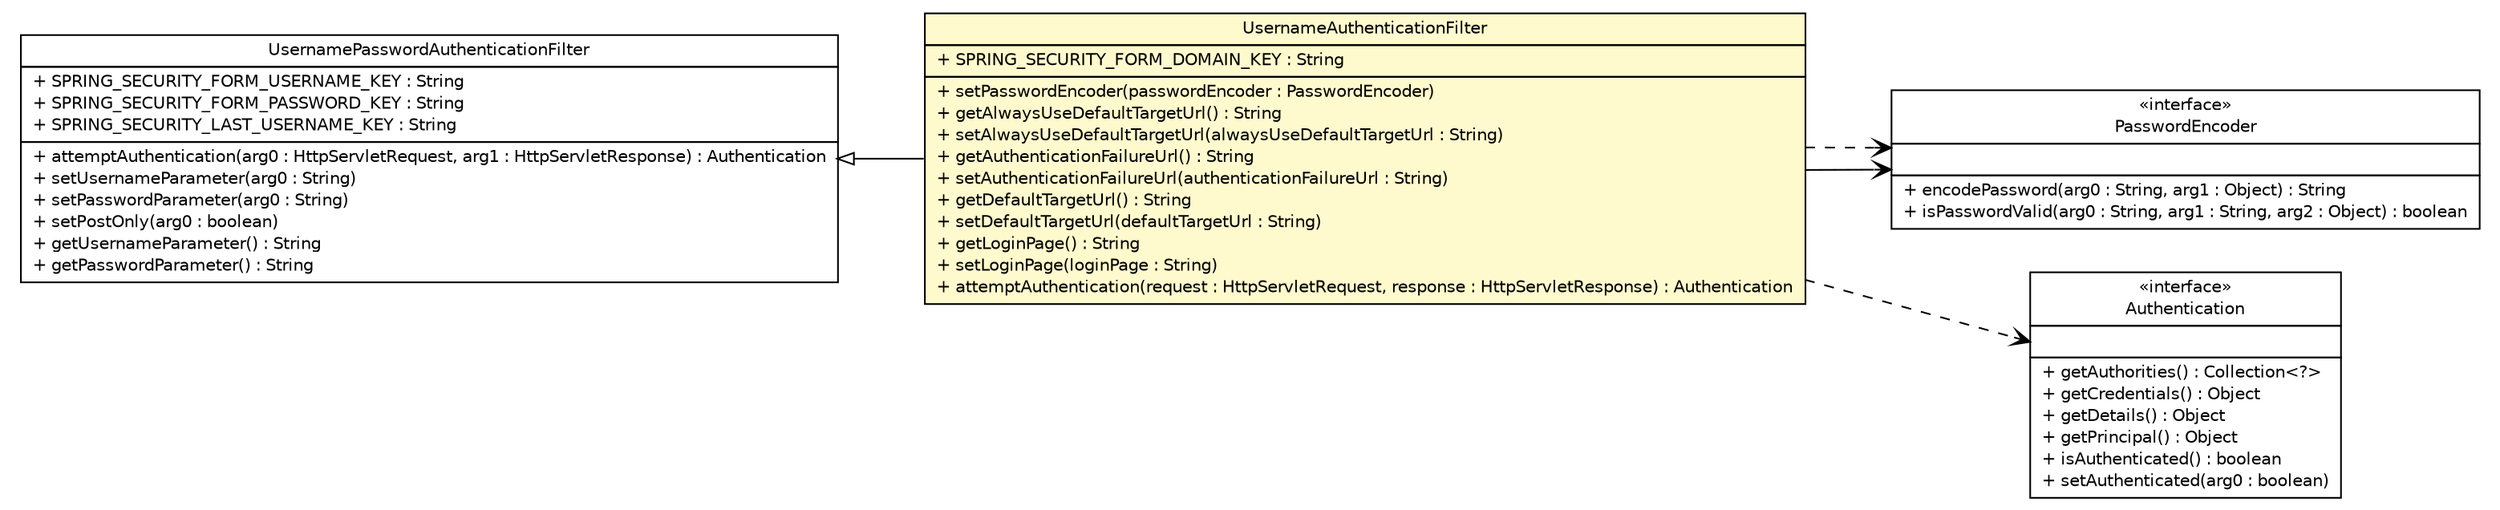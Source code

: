 #!/usr/local/bin/dot
#
# Class diagram 
# Generated by UMLGraph version 5.1 (http://www.umlgraph.org/)
#

digraph G {
	edge [fontname="Helvetica",fontsize=10,labelfontname="Helvetica",labelfontsize=10];
	node [fontname="Helvetica",fontsize=10,shape=plaintext];
	nodesep=0.25;
	ranksep=0.5;
	rankdir=LR;
	// com.inn.headstartdemo.security.web.authentication.UsernameAuthenticationFilter
	c14202 [label=<<table title="com.inn.headstartdemo.security.web.authentication.UsernameAuthenticationFilter" border="0" cellborder="1" cellspacing="0" cellpadding="2" port="p" bgcolor="lemonChiffon" href="./UsernameAuthenticationFilter.html">
		<tr><td><table border="0" cellspacing="0" cellpadding="1">
<tr><td align="center" balign="center"> UsernameAuthenticationFilter </td></tr>
		</table></td></tr>
		<tr><td><table border="0" cellspacing="0" cellpadding="1">
<tr><td align="left" balign="left"> + SPRING_SECURITY_FORM_DOMAIN_KEY : String </td></tr>
		</table></td></tr>
		<tr><td><table border="0" cellspacing="0" cellpadding="1">
<tr><td align="left" balign="left"> + setPasswordEncoder(passwordEncoder : PasswordEncoder) </td></tr>
<tr><td align="left" balign="left"> + getAlwaysUseDefaultTargetUrl() : String </td></tr>
<tr><td align="left" balign="left"> + setAlwaysUseDefaultTargetUrl(alwaysUseDefaultTargetUrl : String) </td></tr>
<tr><td align="left" balign="left"> + getAuthenticationFailureUrl() : String </td></tr>
<tr><td align="left" balign="left"> + setAuthenticationFailureUrl(authenticationFailureUrl : String) </td></tr>
<tr><td align="left" balign="left"> + getDefaultTargetUrl() : String </td></tr>
<tr><td align="left" balign="left"> + setDefaultTargetUrl(defaultTargetUrl : String) </td></tr>
<tr><td align="left" balign="left"> + getLoginPage() : String </td></tr>
<tr><td align="left" balign="left"> + setLoginPage(loginPage : String) </td></tr>
<tr><td align="left" balign="left"> + attemptAuthentication(request : HttpServletRequest, response : HttpServletResponse) : Authentication </td></tr>
		</table></td></tr>
		</table>>, fontname="Helvetica", fontcolor="black", fontsize=10.0];
	//com.inn.headstartdemo.security.web.authentication.UsernameAuthenticationFilter extends org.springframework.security.web.authentication.UsernamePasswordAuthenticationFilter
	c14439:p -> c14202:p [dir=back,arrowtail=empty];
	// com.inn.headstartdemo.security.web.authentication.UsernameAuthenticationFilter NAVASSOC org.springframework.security.authentication.encoding.PasswordEncoder
	c14202:p -> c14440:p [taillabel="", label="", headlabel="", fontname="Helvetica", fontcolor="black", fontsize=10.0, color="black", arrowhead=open];
	// com.inn.headstartdemo.security.web.authentication.UsernameAuthenticationFilter DEPEND org.springframework.security.authentication.encoding.PasswordEncoder
	c14202:p -> c14440:p [taillabel="", label="", headlabel="", fontname="Helvetica", fontcolor="black", fontsize=10.0, color="black", arrowhead=open, style=dashed];
	// com.inn.headstartdemo.security.web.authentication.UsernameAuthenticationFilter DEPEND org.springframework.security.core.Authentication
	c14202:p -> c14441:p [taillabel="", label="", headlabel="", fontname="Helvetica", fontcolor="black", fontsize=10.0, color="black", arrowhead=open, style=dashed];
	// org.springframework.security.web.authentication.UsernamePasswordAuthenticationFilter
	c14439 [label=<<table title="org.springframework.security.web.authentication.UsernamePasswordAuthenticationFilter" border="0" cellborder="1" cellspacing="0" cellpadding="2" port="p" href="http://java.sun.com/j2se/1.4.2/docs/api/org/springframework/security/web/authentication/UsernamePasswordAuthenticationFilter.html">
		<tr><td><table border="0" cellspacing="0" cellpadding="1">
<tr><td align="center" balign="center"> UsernamePasswordAuthenticationFilter </td></tr>
		</table></td></tr>
		<tr><td><table border="0" cellspacing="0" cellpadding="1">
<tr><td align="left" balign="left"> + SPRING_SECURITY_FORM_USERNAME_KEY : String </td></tr>
<tr><td align="left" balign="left"> + SPRING_SECURITY_FORM_PASSWORD_KEY : String </td></tr>
<tr><td align="left" balign="left"> + SPRING_SECURITY_LAST_USERNAME_KEY : String </td></tr>
		</table></td></tr>
		<tr><td><table border="0" cellspacing="0" cellpadding="1">
<tr><td align="left" balign="left"> + attemptAuthentication(arg0 : HttpServletRequest, arg1 : HttpServletResponse) : Authentication </td></tr>
<tr><td align="left" balign="left"> + setUsernameParameter(arg0 : String) </td></tr>
<tr><td align="left" balign="left"> + setPasswordParameter(arg0 : String) </td></tr>
<tr><td align="left" balign="left"> + setPostOnly(arg0 : boolean) </td></tr>
<tr><td align="left" balign="left"> + getUsernameParameter() : String </td></tr>
<tr><td align="left" balign="left"> + getPasswordParameter() : String </td></tr>
		</table></td></tr>
		</table>>, fontname="Helvetica", fontcolor="black", fontsize=10.0];
	// org.springframework.security.authentication.encoding.PasswordEncoder
	c14440 [label=<<table title="org.springframework.security.authentication.encoding.PasswordEncoder" border="0" cellborder="1" cellspacing="0" cellpadding="2" port="p" href="http://java.sun.com/j2se/1.4.2/docs/api/org/springframework/security/authentication/encoding/PasswordEncoder.html">
		<tr><td><table border="0" cellspacing="0" cellpadding="1">
<tr><td align="center" balign="center"> &#171;interface&#187; </td></tr>
<tr><td align="center" balign="center"> PasswordEncoder </td></tr>
		</table></td></tr>
		<tr><td><table border="0" cellspacing="0" cellpadding="1">
<tr><td align="left" balign="left">  </td></tr>
		</table></td></tr>
		<tr><td><table border="0" cellspacing="0" cellpadding="1">
<tr><td align="left" balign="left"> + encodePassword(arg0 : String, arg1 : Object) : String </td></tr>
<tr><td align="left" balign="left"> + isPasswordValid(arg0 : String, arg1 : String, arg2 : Object) : boolean </td></tr>
		</table></td></tr>
		</table>>, fontname="Helvetica", fontcolor="black", fontsize=10.0];
	// org.springframework.security.core.Authentication
	c14441 [label=<<table title="org.springframework.security.core.Authentication" border="0" cellborder="1" cellspacing="0" cellpadding="2" port="p" href="http://java.sun.com/j2se/1.4.2/docs/api/org/springframework/security/core/Authentication.html">
		<tr><td><table border="0" cellspacing="0" cellpadding="1">
<tr><td align="center" balign="center"> &#171;interface&#187; </td></tr>
<tr><td align="center" balign="center"> Authentication </td></tr>
		</table></td></tr>
		<tr><td><table border="0" cellspacing="0" cellpadding="1">
<tr><td align="left" balign="left">  </td></tr>
		</table></td></tr>
		<tr><td><table border="0" cellspacing="0" cellpadding="1">
<tr><td align="left" balign="left"> + getAuthorities() : Collection&lt;?&gt; </td></tr>
<tr><td align="left" balign="left"> + getCredentials() : Object </td></tr>
<tr><td align="left" balign="left"> + getDetails() : Object </td></tr>
<tr><td align="left" balign="left"> + getPrincipal() : Object </td></tr>
<tr><td align="left" balign="left"> + isAuthenticated() : boolean </td></tr>
<tr><td align="left" balign="left"> + setAuthenticated(arg0 : boolean) </td></tr>
		</table></td></tr>
		</table>>, fontname="Helvetica", fontcolor="black", fontsize=10.0];
}

